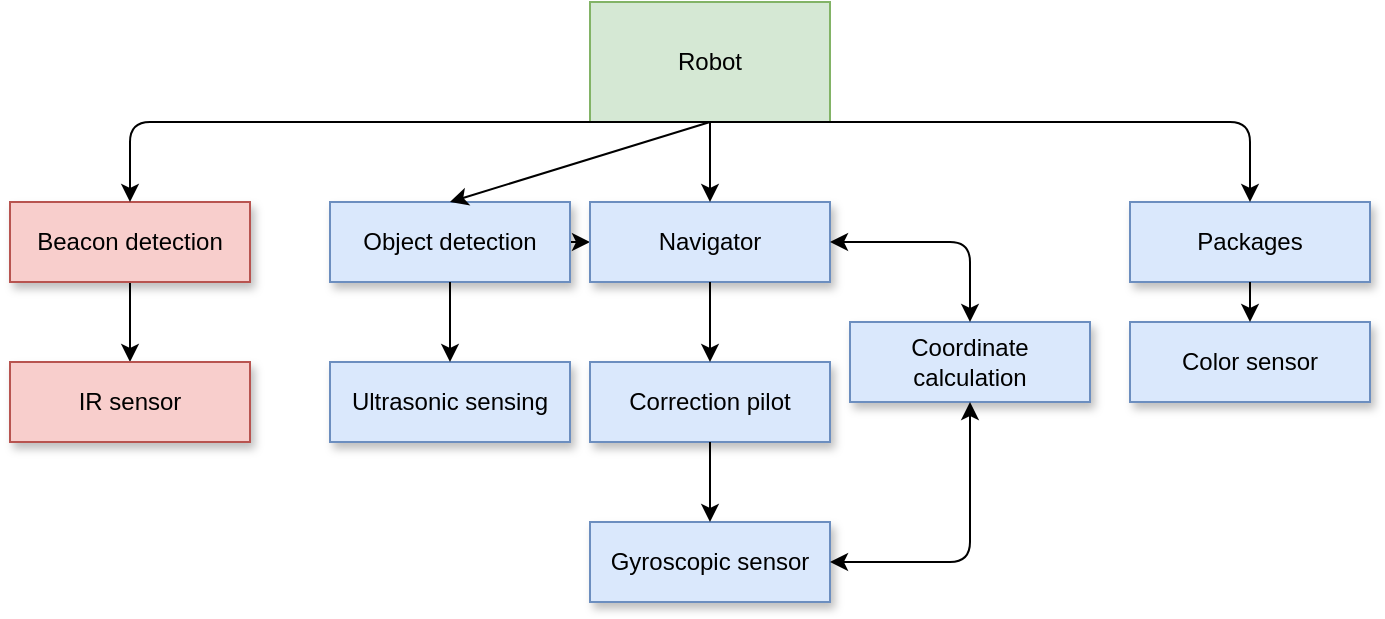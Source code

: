 <mxfile version="10.6.2" type="device"><diagram id="TPGJAeKfUabDgoXG-U0s" name="Page-1"><mxGraphModel dx="1394" dy="715" grid="1" gridSize="10" guides="1" tooltips="1" connect="1" arrows="1" fold="1" page="1" pageScale="1" pageWidth="827" pageHeight="1169" math="0" shadow="0"><root><mxCell id="0"/><mxCell id="1" parent="0"/><mxCell id="BM6m0SbSLXiIIxf9_bQk-1" value="Robot" style="rounded=0;whiteSpace=wrap;html=1;fillColor=#d5e8d4;glass=0;comic=0;strokeColor=#82b366;shadow=0;" parent="1" vertex="1"><mxGeometry x="330" y="20" width="120" height="60" as="geometry"/></mxCell><mxCell id="BM6m0SbSLXiIIxf9_bQk-4" value="" style="edgeStyle=orthogonalEdgeStyle;rounded=0;orthogonalLoop=1;jettySize=auto;html=1;shadow=0;" parent="1" source="BM6m0SbSLXiIIxf9_bQk-2" target="BM6m0SbSLXiIIxf9_bQk-3" edge="1"><mxGeometry relative="1" as="geometry"/></mxCell><mxCell id="BM6m0SbSLXiIIxf9_bQk-2" value="Beacon detection&lt;br&gt;" style="rounded=0;whiteSpace=wrap;html=1;fillColor=#f8cecc;strokeColor=#b85450;shadow=1;" parent="1" vertex="1"><mxGeometry x="40" y="120" width="120" height="40" as="geometry"/></mxCell><mxCell id="BM6m0SbSLXiIIxf9_bQk-3" value="IR sensor&lt;br&gt;" style="rounded=0;whiteSpace=wrap;html=1;fillColor=#f8cecc;strokeColor=#b85450;shadow=1;" parent="1" vertex="1"><mxGeometry x="40" y="200" width="120" height="40" as="geometry"/></mxCell><mxCell id="-CfjUPSkkJONYPWhfTQK-2" style="edgeStyle=orthogonalEdgeStyle;rounded=0;orthogonalLoop=1;jettySize=auto;html=1;exitX=1;exitY=0.5;exitDx=0;exitDy=0;entryX=0;entryY=0.5;entryDx=0;entryDy=0;shadow=0;" edge="1" parent="1" source="BM6m0SbSLXiIIxf9_bQk-5" target="BM6m0SbSLXiIIxf9_bQk-7"><mxGeometry relative="1" as="geometry"/></mxCell><mxCell id="BM6m0SbSLXiIIxf9_bQk-5" value="Object detection" style="rounded=0;whiteSpace=wrap;html=1;fillColor=#dae8fc;strokeColor=#6c8ebf;shadow=1;" parent="1" vertex="1"><mxGeometry x="200" y="120" width="120" height="40" as="geometry"/></mxCell><mxCell id="BM6m0SbSLXiIIxf9_bQk-6" value="Ultrasonic sensing&lt;br&gt;" style="rounded=0;whiteSpace=wrap;html=1;fillColor=#dae8fc;strokeColor=#6c8ebf;shadow=1;" parent="1" vertex="1"><mxGeometry x="200" y="200" width="120" height="40" as="geometry"/></mxCell><mxCell id="BM6m0SbSLXiIIxf9_bQk-7" value="Navigator&lt;br&gt;" style="rounded=0;whiteSpace=wrap;html=1;shadow=1;fillColor=#dae8fc;strokeColor=#6c8ebf;" parent="1" vertex="1"><mxGeometry x="330" y="120" width="120" height="40" as="geometry"/></mxCell><mxCell id="BM6m0SbSLXiIIxf9_bQk-8" value="Correction pilot&lt;br&gt;" style="rounded=0;whiteSpace=wrap;html=1;shadow=1;fillColor=#dae8fc;strokeColor=#6c8ebf;" parent="1" vertex="1"><mxGeometry x="330" y="200" width="120" height="40" as="geometry"/></mxCell><mxCell id="BM6m0SbSLXiIIxf9_bQk-9" value="Gyroscopic sensor&lt;br&gt;" style="rounded=0;whiteSpace=wrap;html=1;shadow=1;fillColor=#dae8fc;strokeColor=#6c8ebf;" parent="1" vertex="1"><mxGeometry x="330" y="280" width="120" height="40" as="geometry"/></mxCell><mxCell id="BM6m0SbSLXiIIxf9_bQk-13" value="" style="endArrow=classic;html=1;exitX=0.5;exitY=1;exitDx=0;exitDy=0;entryX=0.5;entryY=0;entryDx=0;entryDy=0;shadow=0;" parent="1" source="BM6m0SbSLXiIIxf9_bQk-7" target="BM6m0SbSLXiIIxf9_bQk-8" edge="1"><mxGeometry width="50" height="50" relative="1" as="geometry"><mxPoint x="40" y="350" as="sourcePoint"/><mxPoint x="90" y="300" as="targetPoint"/></mxGeometry></mxCell><mxCell id="BM6m0SbSLXiIIxf9_bQk-14" value="" style="endArrow=classic;html=1;exitX=0.5;exitY=1;exitDx=0;exitDy=0;entryX=0.5;entryY=0;entryDx=0;entryDy=0;shadow=0;" parent="1" source="BM6m0SbSLXiIIxf9_bQk-8" target="BM6m0SbSLXiIIxf9_bQk-9" edge="1"><mxGeometry width="50" height="50" relative="1" as="geometry"><mxPoint x="40" y="350" as="sourcePoint"/><mxPoint x="90" y="300" as="targetPoint"/></mxGeometry></mxCell><mxCell id="BM6m0SbSLXiIIxf9_bQk-15" value="Coordinate calculation" style="rounded=0;whiteSpace=wrap;html=1;shadow=1;fillColor=#dae8fc;strokeColor=#6c8ebf;" parent="1" vertex="1"><mxGeometry x="460" y="180" width="120" height="40" as="geometry"/></mxCell><mxCell id="BM6m0SbSLXiIIxf9_bQk-16" value="" style="endArrow=classic;startArrow=classic;html=1;exitX=1;exitY=0.5;exitDx=0;exitDy=0;entryX=0.5;entryY=1;entryDx=0;entryDy=0;shadow=0;" parent="1" source="BM6m0SbSLXiIIxf9_bQk-9" target="BM6m0SbSLXiIIxf9_bQk-15" edge="1"><mxGeometry width="50" height="50" relative="1" as="geometry"><mxPoint x="90" y="350" as="sourcePoint"/><mxPoint x="140" y="300" as="targetPoint"/><Array as="points"><mxPoint x="520" y="300"/></Array></mxGeometry></mxCell><mxCell id="BM6m0SbSLXiIIxf9_bQk-17" value="" style="endArrow=classic;startArrow=classic;html=1;exitX=1;exitY=0.5;exitDx=0;exitDy=0;entryX=0.5;entryY=0;entryDx=0;entryDy=0;shadow=0;" parent="1" source="BM6m0SbSLXiIIxf9_bQk-7" target="BM6m0SbSLXiIIxf9_bQk-15" edge="1"><mxGeometry width="50" height="50" relative="1" as="geometry"><mxPoint x="460" y="270" as="sourcePoint"/><mxPoint x="530" y="230" as="targetPoint"/><Array as="points"><mxPoint x="520" y="140"/></Array></mxGeometry></mxCell><mxCell id="BM6m0SbSLXiIIxf9_bQk-19" value="Packages" style="rounded=0;whiteSpace=wrap;html=1;shadow=1;fillColor=#dae8fc;strokeColor=#6c8ebf;" parent="1" vertex="1"><mxGeometry x="600" y="120" width="120" height="40" as="geometry"/></mxCell><mxCell id="BM6m0SbSLXiIIxf9_bQk-20" value="Color sensor" style="rounded=0;whiteSpace=wrap;html=1;shadow=1;fillColor=#dae8fc;strokeColor=#6c8ebf;" parent="1" vertex="1"><mxGeometry x="600" y="180" width="120" height="40" as="geometry"/></mxCell><mxCell id="BM6m0SbSLXiIIxf9_bQk-29" value="" style="endArrow=classic;html=1;exitX=0.5;exitY=1;exitDx=0;exitDy=0;entryX=0.5;entryY=0;entryDx=0;entryDy=0;shadow=0;" parent="1" source="BM6m0SbSLXiIIxf9_bQk-1" target="BM6m0SbSLXiIIxf9_bQk-2" edge="1"><mxGeometry width="50" height="50" relative="1" as="geometry"><mxPoint x="40" y="350" as="sourcePoint"/><mxPoint x="90" y="300" as="targetPoint"/><Array as="points"><mxPoint x="100" y="80"/></Array></mxGeometry></mxCell><mxCell id="BM6m0SbSLXiIIxf9_bQk-31" value="" style="endArrow=classic;html=1;exitX=0.5;exitY=1;exitDx=0;exitDy=0;entryX=0.5;entryY=0;entryDx=0;entryDy=0;shadow=0;" parent="1" source="BM6m0SbSLXiIIxf9_bQk-1" target="BM6m0SbSLXiIIxf9_bQk-7" edge="1"><mxGeometry width="50" height="50" relative="1" as="geometry"><mxPoint x="40" y="350" as="sourcePoint"/><mxPoint x="90" y="300" as="targetPoint"/></mxGeometry></mxCell><mxCell id="BM6m0SbSLXiIIxf9_bQk-32" value="" style="endArrow=classic;html=1;exitX=0.5;exitY=1;exitDx=0;exitDy=0;entryX=0.5;entryY=0;entryDx=0;entryDy=0;shadow=0;" parent="1" source="BM6m0SbSLXiIIxf9_bQk-1" target="BM6m0SbSLXiIIxf9_bQk-5" edge="1"><mxGeometry width="50" height="50" relative="1" as="geometry"><mxPoint x="40" y="350" as="sourcePoint"/><mxPoint x="90" y="300" as="targetPoint"/></mxGeometry></mxCell><mxCell id="BM6m0SbSLXiIIxf9_bQk-33" value="" style="endArrow=classic;html=1;exitX=0.5;exitY=1;exitDx=0;exitDy=0;entryX=0.5;entryY=0;entryDx=0;entryDy=0;shadow=0;" parent="1" source="BM6m0SbSLXiIIxf9_bQk-1" target="BM6m0SbSLXiIIxf9_bQk-19" edge="1"><mxGeometry width="50" height="50" relative="1" as="geometry"><mxPoint x="40" y="350" as="sourcePoint"/><mxPoint x="90" y="300" as="targetPoint"/><Array as="points"><mxPoint x="660" y="80"/></Array></mxGeometry></mxCell><mxCell id="BM6m0SbSLXiIIxf9_bQk-34" value="" style="endArrow=classic;html=1;exitX=0.5;exitY=1;exitDx=0;exitDy=0;entryX=0.5;entryY=0;entryDx=0;entryDy=0;shadow=0;" parent="1" source="BM6m0SbSLXiIIxf9_bQk-19" target="BM6m0SbSLXiIIxf9_bQk-20" edge="1"><mxGeometry width="50" height="50" relative="1" as="geometry"><mxPoint x="270" y="350" as="sourcePoint"/><mxPoint x="320" y="300" as="targetPoint"/></mxGeometry></mxCell><mxCell id="BM6m0SbSLXiIIxf9_bQk-36" value="" style="endArrow=classic;html=1;exitX=0.5;exitY=1;exitDx=0;exitDy=0;entryX=0.5;entryY=0;entryDx=0;entryDy=0;shadow=0;" parent="1" source="BM6m0SbSLXiIIxf9_bQk-5" target="BM6m0SbSLXiIIxf9_bQk-6" edge="1"><mxGeometry width="50" height="50" relative="1" as="geometry"><mxPoint x="40" y="350" as="sourcePoint"/><mxPoint x="90" y="300" as="targetPoint"/></mxGeometry></mxCell></root></mxGraphModel></diagram></mxfile>